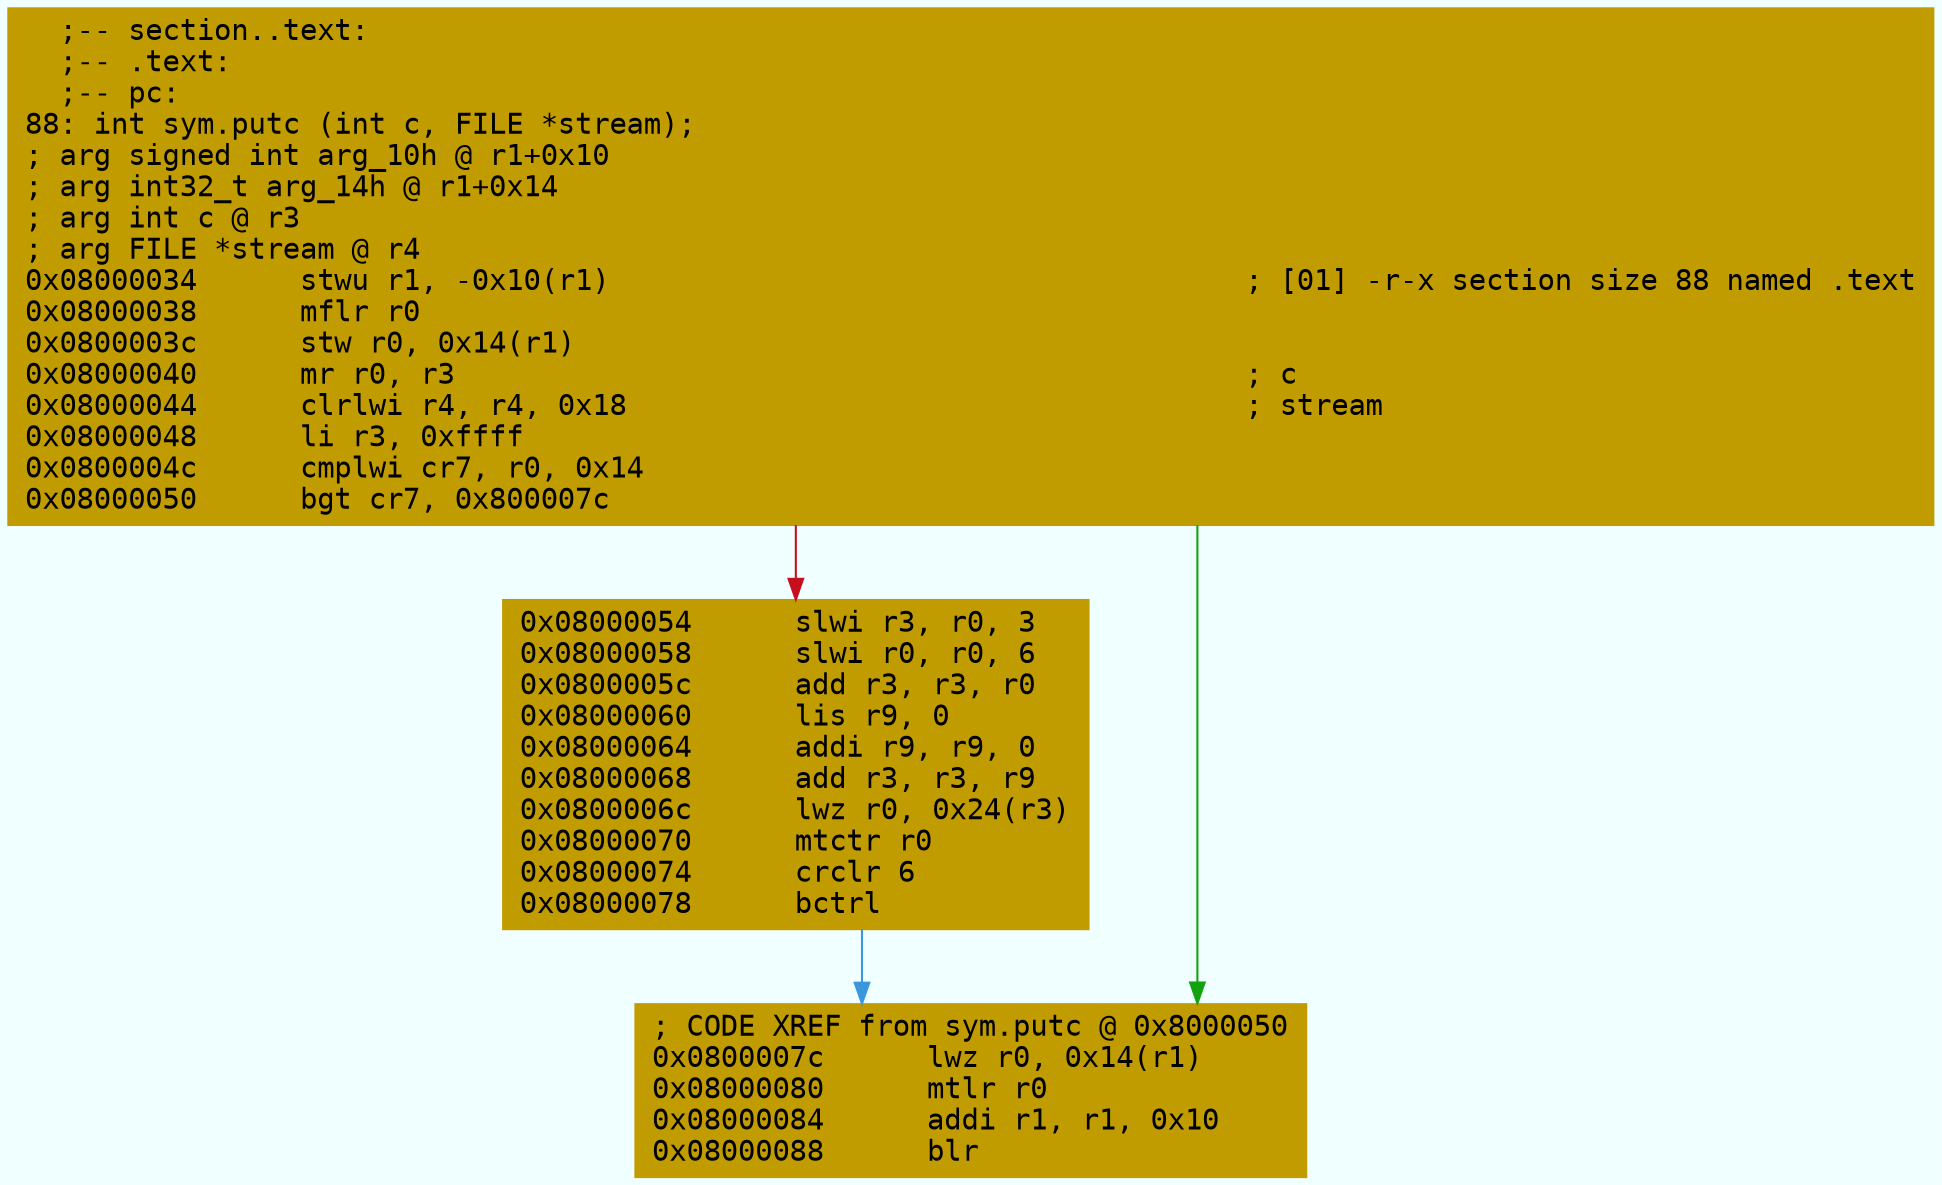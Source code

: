 digraph code {
	graph [bgcolor=azure fontsize=8 fontname="Courier" splines="ortho"];
	node [fillcolor=gray style=filled shape=box];
	edge [arrowhead="normal"];
	"0x08000034" [URL="sym.putc/0x08000034", fillcolor="#c19c00",color="#c19c00", fontname="Courier",label="  ;-- section..text:\l  ;-- .text:\l  ;-- pc:\l88: int sym.putc (int c, FILE *stream);\l; arg signed int arg_10h @ r1+0x10\l; arg int32_t arg_14h @ r1+0x14\l; arg int c @ r3\l; arg FILE *stream @ r4\l0x08000034      stwu r1, -0x10(r1)                                     ; [01] -r-x section size 88 named .text\l0x08000038      mflr r0\l0x0800003c      stw r0, 0x14(r1)\l0x08000040      mr r0, r3                                              ; c\l0x08000044      clrlwi r4, r4, 0x18                                    ; stream\l0x08000048      li r3, 0xffff\l0x0800004c      cmplwi cr7, r0, 0x14\l0x08000050      bgt cr7, 0x800007c\l"]
	"0x08000054" [URL="sym.putc/0x08000054", fillcolor="#c19c00",color="#c19c00", fontname="Courier",label="0x08000054      slwi r3, r0, 3\l0x08000058      slwi r0, r0, 6\l0x0800005c      add r3, r3, r0\l0x08000060      lis r9, 0\l0x08000064      addi r9, r9, 0\l0x08000068      add r3, r3, r9\l0x0800006c      lwz r0, 0x24(r3)\l0x08000070      mtctr r0\l0x08000074      crclr 6\l0x08000078      bctrl\l"]
	"0x0800007c" [URL="sym.putc/0x0800007c", fillcolor="#c19c00",color="#c19c00", fontname="Courier",label="; CODE XREF from sym.putc @ 0x8000050\l0x0800007c      lwz r0, 0x14(r1)\l0x08000080      mtlr r0\l0x08000084      addi r1, r1, 0x10\l0x08000088      blr\l"]
        "0x08000034" -> "0x0800007c" [color="#13a10e"];
        "0x08000034" -> "0x08000054" [color="#c50f1f"];
        "0x08000054" -> "0x0800007c" [color="#3a96dd"];
}
